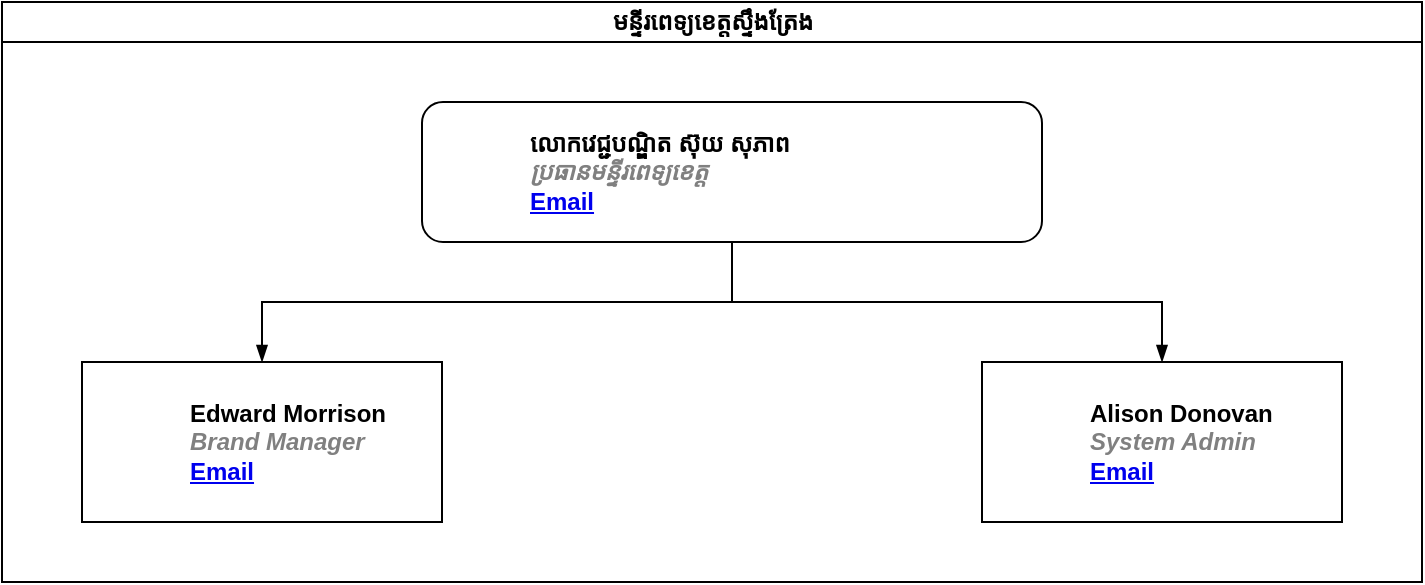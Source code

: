 <mxfile version="26.1.1">
  <diagram id="prtHgNgQTEPvFCAcTncT" name="Page-1">
    <mxGraphModel dx="954" dy="639" grid="1" gridSize="10" guides="1" tooltips="1" connect="1" arrows="1" fold="1" page="1" pageScale="1" pageWidth="827" pageHeight="1169" math="0" shadow="0">
      <root>
        <mxCell id="0" />
        <mxCell id="1" parent="0" />
        <mxCell id="ywo1WpHsHruHExeg6Mcs-1" value="មន្ទីរពេទ្យខេត្តស្ទឹងត្រែង" style="swimlane;html=1;startSize=20;horizontal=1;containerType=tree;glass=0;" vertex="1" parent="1">
          <mxGeometry x="59" y="40" width="710" height="290" as="geometry" />
        </mxCell>
        <UserObject label="លោកវេជ្ជបណ្ឌិត ស៊ុយ សុភាព&lt;br&gt;&lt;i style=&quot;color: gray&quot;&gt;ប្រធានមន្ទីរពេទ្យខេត្ត&lt;/i&gt;&lt;br&gt;&lt;a href=&quot;mailto:me@example.com&quot;&gt;Email&lt;/a&gt;" name="លោកវេជ្ជបណ្ឌិត ស៊ុយ សុភាព" position="ប្រធានមន្ទីរពេទ្យខេត្ត" location="Office 1" email="me@example.com" placeholders="1" id="ywo1WpHsHruHExeg6Mcs-2">
          <mxCell style="label;image=https://cdn3.iconfinder.com/data/icons/user-avatars-1/512/users-3-128.png;whiteSpace=wrap;html=1;rounded=1;glass=0;treeMoving=1;treeFolding=1;gradientColor=none;" vertex="1" parent="ywo1WpHsHruHExeg6Mcs-1">
            <mxGeometry x="210" y="50" width="310" height="70" as="geometry" />
          </mxCell>
        </UserObject>
        <mxCell id="ywo1WpHsHruHExeg6Mcs-3" value="" style="endArrow=blockThin;endFill=1;fontSize=11;edgeStyle=elbowEdgeStyle;elbow=vertical;rounded=0;" edge="1" parent="ywo1WpHsHruHExeg6Mcs-1" source="ywo1WpHsHruHExeg6Mcs-2" target="ywo1WpHsHruHExeg6Mcs-4">
          <mxGeometry relative="1" as="geometry" />
        </mxCell>
        <UserObject label="Edward Morrison&lt;br&gt;&lt;i style=&quot;color: gray&quot;&gt;Brand Manager&lt;/i&gt;&lt;br&gt;&lt;a href=&quot;mailto:me@example.com&quot;&gt;Email&lt;/a&gt;" name="Edward Morrison" position="Brand Manager" location="Office 2" email="me@example.com" placeholders="1" link="https://www.draw.io" id="ywo1WpHsHruHExeg6Mcs-4">
          <mxCell style="label;image=https://cdn3.iconfinder.com/data/icons/user-avatars-1/512/users-10-3-128.png;whiteSpace=wrap;html=1;rounded=0;glass=0;treeFolding=1;treeMoving=1;" vertex="1" parent="ywo1WpHsHruHExeg6Mcs-1">
            <mxGeometry x="40" y="180" width="180" height="80" as="geometry" />
          </mxCell>
        </UserObject>
        <mxCell id="ywo1WpHsHruHExeg6Mcs-5" value="" style="endArrow=blockThin;endFill=1;fontSize=11;edgeStyle=elbowEdgeStyle;elbow=vertical;rounded=0;" edge="1" parent="ywo1WpHsHruHExeg6Mcs-1" source="ywo1WpHsHruHExeg6Mcs-2" target="ywo1WpHsHruHExeg6Mcs-6">
          <mxGeometry relative="1" as="geometry" />
        </mxCell>
        <UserObject label="Alison Donovan&lt;br&gt;&lt;i style=&quot;color: gray&quot;&gt;System Admin&lt;/i&gt;&lt;br&gt;&lt;a href=&quot;mailto:me@example.com&quot;&gt;Email&lt;/a&gt;" name="Alison Donovan" position="System Admin" location="Office 3" email="me@example.com" placeholders="1" link="https://www.draw.io" id="ywo1WpHsHruHExeg6Mcs-6">
          <mxCell style="label;image=https://cdn3.iconfinder.com/data/icons/user-avatars-1/512/users-2-128.png;whiteSpace=wrap;html=1;rounded=0;glass=0;" vertex="1" parent="ywo1WpHsHruHExeg6Mcs-1">
            <mxGeometry x="490" y="180" width="180" height="80" as="geometry" />
          </mxCell>
        </UserObject>
      </root>
    </mxGraphModel>
  </diagram>
</mxfile>
